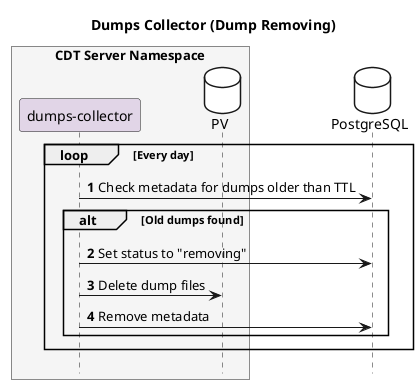 @startuml remove-dumps

!pragma teoz true
autonumber
hide footbox

title Dumps Collector (Dump Removing)

box "CDT Server Namespace" #F5F5F5
    participant "dumps-collector" as dumpCollector #E1D5E7
    database "PV" as pv #white
end box

database "PostgreSQL" as postgreSQL #white

loop Every day
    dumpCollector -> postgreSQL: Check metadata for dumps older than TTL
    
    alt Old dumps found
        dumpCollector -> postgreSQL: Set status to "removing"
        dumpCollector -> pv: Delete dump files
        dumpCollector -> postgreSQL: Remove metadata
    end
end

@enduml